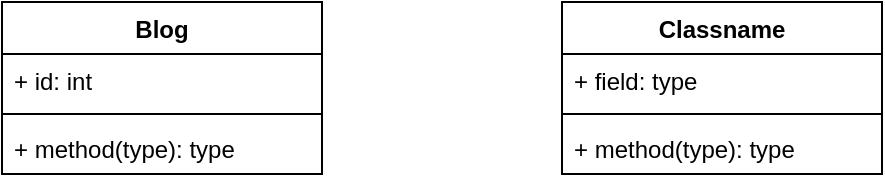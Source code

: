 <mxfile version="24.7.16">
  <diagram name="Page-1" id="58cdce13-f638-feb5-8d6f-7d28b1aa9fa0">
    <mxGraphModel dx="1434" dy="738" grid="1" gridSize="10" guides="1" tooltips="1" connect="1" arrows="1" fold="1" page="1" pageScale="1" pageWidth="1100" pageHeight="850" background="none" math="0" shadow="0">
      <root>
        <mxCell id="0" />
        <mxCell id="1" parent="0" />
        <mxCell id="PdS16y_2nucALypejSlm-6" value="Blog&lt;div&gt;&lt;br&gt;&lt;/div&gt;" style="swimlane;fontStyle=1;align=center;verticalAlign=top;childLayout=stackLayout;horizontal=1;startSize=26;horizontalStack=0;resizeParent=1;resizeParentMax=0;resizeLast=0;collapsible=1;marginBottom=0;whiteSpace=wrap;html=1;" vertex="1" parent="1">
          <mxGeometry x="200" y="198" width="160" height="86" as="geometry" />
        </mxCell>
        <mxCell id="PdS16y_2nucALypejSlm-7" value="+ id: int" style="text;strokeColor=none;fillColor=none;align=left;verticalAlign=top;spacingLeft=4;spacingRight=4;overflow=hidden;rotatable=0;points=[[0,0.5],[1,0.5]];portConstraint=eastwest;whiteSpace=wrap;html=1;" vertex="1" parent="PdS16y_2nucALypejSlm-6">
          <mxGeometry y="26" width="160" height="26" as="geometry" />
        </mxCell>
        <mxCell id="PdS16y_2nucALypejSlm-8" value="" style="line;strokeWidth=1;fillColor=none;align=left;verticalAlign=middle;spacingTop=-1;spacingLeft=3;spacingRight=3;rotatable=0;labelPosition=right;points=[];portConstraint=eastwest;strokeColor=inherit;" vertex="1" parent="PdS16y_2nucALypejSlm-6">
          <mxGeometry y="52" width="160" height="8" as="geometry" />
        </mxCell>
        <mxCell id="PdS16y_2nucALypejSlm-9" value="+ method(type): type" style="text;strokeColor=none;fillColor=none;align=left;verticalAlign=top;spacingLeft=4;spacingRight=4;overflow=hidden;rotatable=0;points=[[0,0.5],[1,0.5]];portConstraint=eastwest;whiteSpace=wrap;html=1;" vertex="1" parent="PdS16y_2nucALypejSlm-6">
          <mxGeometry y="60" width="160" height="26" as="geometry" />
        </mxCell>
        <mxCell id="PdS16y_2nucALypejSlm-10" value="Classname" style="swimlane;fontStyle=1;align=center;verticalAlign=top;childLayout=stackLayout;horizontal=1;startSize=26;horizontalStack=0;resizeParent=1;resizeParentMax=0;resizeLast=0;collapsible=1;marginBottom=0;whiteSpace=wrap;html=1;" vertex="1" parent="1">
          <mxGeometry x="480" y="198" width="160" height="86" as="geometry" />
        </mxCell>
        <mxCell id="PdS16y_2nucALypejSlm-11" value="+ field: type" style="text;strokeColor=none;fillColor=none;align=left;verticalAlign=top;spacingLeft=4;spacingRight=4;overflow=hidden;rotatable=0;points=[[0,0.5],[1,0.5]];portConstraint=eastwest;whiteSpace=wrap;html=1;" vertex="1" parent="PdS16y_2nucALypejSlm-10">
          <mxGeometry y="26" width="160" height="26" as="geometry" />
        </mxCell>
        <mxCell id="PdS16y_2nucALypejSlm-12" value="" style="line;strokeWidth=1;fillColor=none;align=left;verticalAlign=middle;spacingTop=-1;spacingLeft=3;spacingRight=3;rotatable=0;labelPosition=right;points=[];portConstraint=eastwest;strokeColor=inherit;" vertex="1" parent="PdS16y_2nucALypejSlm-10">
          <mxGeometry y="52" width="160" height="8" as="geometry" />
        </mxCell>
        <mxCell id="PdS16y_2nucALypejSlm-13" value="+ method(type): type" style="text;strokeColor=none;fillColor=none;align=left;verticalAlign=top;spacingLeft=4;spacingRight=4;overflow=hidden;rotatable=0;points=[[0,0.5],[1,0.5]];portConstraint=eastwest;whiteSpace=wrap;html=1;" vertex="1" parent="PdS16y_2nucALypejSlm-10">
          <mxGeometry y="60" width="160" height="26" as="geometry" />
        </mxCell>
      </root>
    </mxGraphModel>
  </diagram>
</mxfile>

